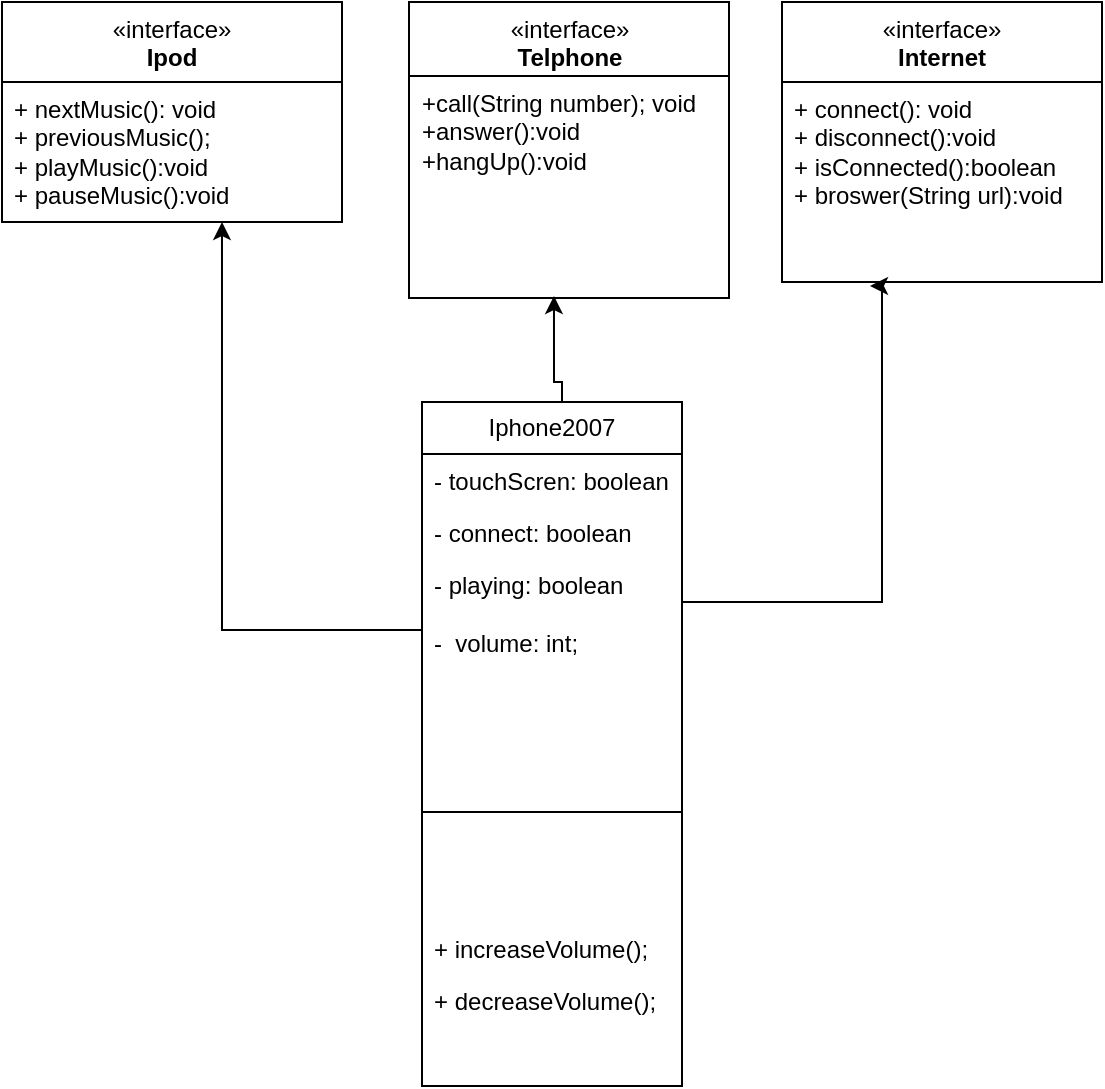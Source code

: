 <mxfile version="26.2.12">
  <diagram name="Página-1" id="oaQ8Kdic_Cb19ZT4QgDm">
    <mxGraphModel grid="1" page="1" gridSize="10" guides="1" tooltips="1" connect="1" arrows="1" fold="1" pageScale="1" pageWidth="827" pageHeight="1169" math="0" shadow="0">
      <root>
        <mxCell id="0" />
        <mxCell id="1" parent="0" />
        <mxCell id="Ifi-HL3AOGkv4EQX25BP-1" value="&lt;div&gt;&lt;span style=&quot;font-weight: 400;&quot;&gt;«interface»&lt;/span&gt;&lt;/div&gt;Ipod&lt;div&gt;&lt;br&gt;&lt;/div&gt;" style="swimlane;fontStyle=1;align=center;verticalAlign=top;childLayout=stackLayout;horizontal=1;startSize=40;horizontalStack=0;resizeParent=1;resizeParentMax=0;resizeLast=0;collapsible=1;marginBottom=0;whiteSpace=wrap;html=1;" vertex="1" parent="1">
          <mxGeometry x="50" y="10" width="170" height="110" as="geometry">
            <mxRectangle x="50" y="10" width="100" height="60" as="alternateBounds" />
          </mxGeometry>
        </mxCell>
        <mxCell id="Ifi-HL3AOGkv4EQX25BP-3" value="" style="line;strokeWidth=1;fillColor=none;align=left;verticalAlign=middle;spacingTop=-1;spacingLeft=3;spacingRight=3;rotatable=0;labelPosition=right;points=[];portConstraint=eastwest;strokeColor=inherit;" vertex="1" parent="Ifi-HL3AOGkv4EQX25BP-1">
          <mxGeometry y="40" width="170" as="geometry" />
        </mxCell>
        <mxCell id="Ifi-HL3AOGkv4EQX25BP-4" value="+ nextMusic(): void&lt;div&gt;+ previousMusic();&lt;br&gt;&lt;div&gt;&lt;div&gt;+ playMusic():void&lt;/div&gt;&lt;/div&gt;&lt;/div&gt;&lt;div&gt;+ pauseMusic():void&lt;/div&gt;" style="text;strokeColor=none;fillColor=none;align=left;verticalAlign=top;spacingLeft=4;spacingRight=4;overflow=hidden;rotatable=0;points=[[0,0.5],[1,0.5]];portConstraint=eastwest;whiteSpace=wrap;html=1;" vertex="1" parent="Ifi-HL3AOGkv4EQX25BP-1">
          <mxGeometry y="40" width="170" height="70" as="geometry" />
        </mxCell>
        <mxCell id="Ifi-HL3AOGkv4EQX25BP-18" value="&lt;span style=&quot;font-weight: 400;&quot;&gt;«interface»&lt;/span&gt;&lt;br style=&quot;font-weight: 400;&quot;&gt;&lt;b&gt;Telphone&lt;/b&gt;" style="swimlane;fontStyle=1;align=center;verticalAlign=top;childLayout=stackLayout;horizontal=1;startSize=37;horizontalStack=0;resizeParent=1;resizeParentMax=0;resizeLast=0;collapsible=1;marginBottom=0;whiteSpace=wrap;html=1;" vertex="1" parent="1">
          <mxGeometry x="253.5" y="10" width="160" height="148" as="geometry" />
        </mxCell>
        <mxCell id="Ifi-HL3AOGkv4EQX25BP-21" value="&lt;span style=&quot;text-align: center; text-wrap-mode: nowrap;&quot;&gt;+call(String number); void&lt;/span&gt;&lt;div&gt;&lt;span style=&quot;text-align: center; text-wrap-mode: nowrap;&quot;&gt;+answer():void&lt;/span&gt;&lt;/div&gt;&lt;div&gt;&lt;span style=&quot;text-align: center; text-wrap-mode: nowrap;&quot;&gt;+hangUp():void&lt;/span&gt;&lt;/div&gt;&lt;div&gt;&lt;br&gt;&lt;/div&gt;" style="text;strokeColor=none;fillColor=none;align=left;verticalAlign=top;spacingLeft=4;spacingRight=4;overflow=hidden;rotatable=0;points=[[0,0.5],[1,0.5]];portConstraint=eastwest;whiteSpace=wrap;html=1;" vertex="1" parent="Ifi-HL3AOGkv4EQX25BP-18">
          <mxGeometry y="37" width="160" height="111" as="geometry" />
        </mxCell>
        <mxCell id="Ifi-HL3AOGkv4EQX25BP-22" value="&lt;span style=&quot;font-weight: 400;&quot;&gt;«interface»&lt;/span&gt;&lt;br style=&quot;font-weight: 400;&quot;&gt;Internet" style="swimlane;fontStyle=1;align=center;verticalAlign=top;childLayout=stackLayout;horizontal=1;startSize=40;horizontalStack=0;resizeParent=1;resizeParentMax=0;resizeLast=0;collapsible=1;marginBottom=0;whiteSpace=wrap;html=1;" vertex="1" parent="1">
          <mxGeometry x="440" y="10" width="160" height="140" as="geometry" />
        </mxCell>
        <mxCell id="Ifi-HL3AOGkv4EQX25BP-25" value="+ connect(): void&lt;div&gt;+ disconnect():void&lt;/div&gt;&lt;div&gt;+ isConnected():boolean&lt;/div&gt;&lt;div&gt;+ broswer(String url):void&lt;/div&gt;" style="text;strokeColor=none;fillColor=none;align=left;verticalAlign=top;spacingLeft=4;spacingRight=4;overflow=hidden;rotatable=0;points=[[0,0.5],[1,0.5]];portConstraint=eastwest;whiteSpace=wrap;html=1;" vertex="1" parent="Ifi-HL3AOGkv4EQX25BP-22">
          <mxGeometry y="40" width="160" height="100" as="geometry" />
        </mxCell>
        <mxCell id="Ifi-HL3AOGkv4EQX25BP-26" value="Iphone2007" style="swimlane;fontStyle=0;childLayout=stackLayout;horizontal=1;startSize=26;fillColor=none;horizontalStack=0;resizeParent=1;resizeParentMax=0;resizeLast=0;collapsible=1;marginBottom=0;whiteSpace=wrap;html=1;" vertex="1" parent="1">
          <mxGeometry x="260" y="210" width="130" height="342" as="geometry" />
        </mxCell>
        <mxCell id="Ifi-HL3AOGkv4EQX25BP-27" value="- touchScren: boolean" style="text;strokeColor=none;fillColor=none;align=left;verticalAlign=top;spacingLeft=4;spacingRight=4;overflow=hidden;rotatable=0;points=[[0,0.5],[1,0.5]];portConstraint=eastwest;whiteSpace=wrap;html=1;" vertex="1" parent="Ifi-HL3AOGkv4EQX25BP-26">
          <mxGeometry y="26" width="130" height="26" as="geometry" />
        </mxCell>
        <mxCell id="Ifi-HL3AOGkv4EQX25BP-28" value="- connect: boolean&lt;div&gt;&lt;br&gt;&lt;/div&gt;" style="text;strokeColor=none;fillColor=none;align=left;verticalAlign=top;spacingLeft=4;spacingRight=4;overflow=hidden;rotatable=0;points=[[0,0.5],[1,0.5]];portConstraint=eastwest;whiteSpace=wrap;html=1;" vertex="1" parent="Ifi-HL3AOGkv4EQX25BP-26">
          <mxGeometry y="52" width="130" height="26" as="geometry" />
        </mxCell>
        <mxCell id="Ifi-HL3AOGkv4EQX25BP-29" value="- playing: boolean&lt;div&gt;&lt;br&gt;&lt;div&gt;-&amp;nbsp; volume: int;&lt;/div&gt;&lt;/div&gt;" style="text;strokeColor=none;fillColor=none;align=left;verticalAlign=top;spacingLeft=4;spacingRight=4;overflow=hidden;rotatable=0;points=[[0,0.5],[1,0.5]];portConstraint=eastwest;whiteSpace=wrap;html=1;" vertex="1" parent="Ifi-HL3AOGkv4EQX25BP-26">
          <mxGeometry y="78" width="130" height="72" as="geometry" />
        </mxCell>
        <mxCell id="Ifi-HL3AOGkv4EQX25BP-30" value="&#xa;&#xa;" style="line;strokeWidth=1;fillColor=none;align=left;verticalAlign=middle;spacingTop=-1;spacingLeft=3;spacingRight=3;rotatable=0;labelPosition=right;points=[];portConstraint=eastwest;strokeColor=inherit;" vertex="1" parent="Ifi-HL3AOGkv4EQX25BP-26">
          <mxGeometry y="150" width="130" height="110" as="geometry" />
        </mxCell>
        <mxCell id="Ifi-HL3AOGkv4EQX25BP-38" value="+ increaseVolume();&lt;div&gt;&lt;br&gt;&lt;/div&gt;" style="text;strokeColor=none;fillColor=none;align=left;verticalAlign=top;spacingLeft=4;spacingRight=4;overflow=hidden;rotatable=0;points=[[0,0.5],[1,0.5]];portConstraint=eastwest;whiteSpace=wrap;html=1;" vertex="1" parent="Ifi-HL3AOGkv4EQX25BP-26">
          <mxGeometry y="260" width="130" height="26" as="geometry" />
        </mxCell>
        <mxCell id="Ifi-HL3AOGkv4EQX25BP-37" value="&lt;div&gt;+ decreaseVolume();&lt;/div&gt;" style="text;strokeColor=none;fillColor=none;align=left;verticalAlign=top;spacingLeft=4;spacingRight=4;overflow=hidden;rotatable=0;points=[[0,0.5],[1,0.5]];portConstraint=eastwest;whiteSpace=wrap;html=1;" vertex="1" parent="Ifi-HL3AOGkv4EQX25BP-26">
          <mxGeometry y="286" width="130" height="26" as="geometry" />
        </mxCell>
        <mxCell id="Ifi-HL3AOGkv4EQX25BP-36" value="&lt;div&gt;&lt;br&gt;&lt;/div&gt;" style="text;html=1;align=center;verticalAlign=middle;resizable=0;points=[];autosize=1;strokeColor=none;fillColor=none;" vertex="1" parent="Ifi-HL3AOGkv4EQX25BP-26">
          <mxGeometry y="312" width="130" height="30" as="geometry" />
        </mxCell>
        <mxCell id="Ifi-HL3AOGkv4EQX25BP-31" style="edgeStyle=orthogonalEdgeStyle;rounded=0;orthogonalLoop=1;jettySize=auto;html=1;entryX=0.453;entryY=0.991;entryDx=0;entryDy=0;entryPerimeter=0;" edge="1" parent="1" source="Ifi-HL3AOGkv4EQX25BP-26" target="Ifi-HL3AOGkv4EQX25BP-21">
          <mxGeometry relative="1" as="geometry">
            <Array as="points">
              <mxPoint x="330" y="200" />
              <mxPoint x="326" y="200" />
            </Array>
          </mxGeometry>
        </mxCell>
        <mxCell id="Ifi-HL3AOGkv4EQX25BP-32" style="edgeStyle=orthogonalEdgeStyle;rounded=0;orthogonalLoop=1;jettySize=auto;html=1;entryX=0.275;entryY=1.02;entryDx=0;entryDy=0;entryPerimeter=0;" edge="1" parent="1" source="Ifi-HL3AOGkv4EQX25BP-26" target="Ifi-HL3AOGkv4EQX25BP-25">
          <mxGeometry relative="1" as="geometry">
            <Array as="points">
              <mxPoint x="490" y="310" />
              <mxPoint x="490" y="152" />
            </Array>
          </mxGeometry>
        </mxCell>
        <mxCell id="Ifi-HL3AOGkv4EQX25BP-33" style="edgeStyle=orthogonalEdgeStyle;rounded=0;orthogonalLoop=1;jettySize=auto;html=1;entryX=0.647;entryY=1;entryDx=0;entryDy=0;entryPerimeter=0;" edge="1" parent="1" source="Ifi-HL3AOGkv4EQX25BP-29" target="Ifi-HL3AOGkv4EQX25BP-4">
          <mxGeometry relative="1" as="geometry" />
        </mxCell>
      </root>
    </mxGraphModel>
  </diagram>
</mxfile>
